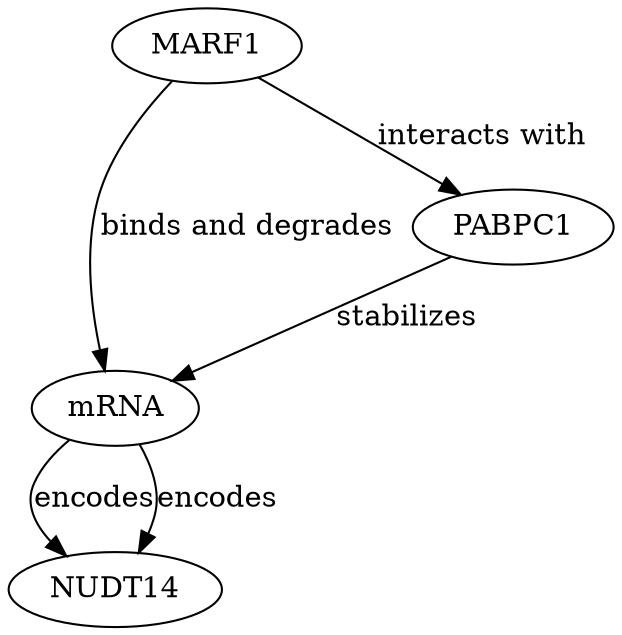 digraph {
MARF1;
mRNA;
NUDT14;
PABPC1;
MARF1 -> mRNA [key=0, label="binds and degrades", probability=0.8, evidence="MARF1 is known to bind and degrade mRNA to regulate gene expression (PMID: 25126727)."];
MARF1 -> PABPC1 [key=0, label="interacts with", probability=0.7, evidence="MARF1 interacts with PABPC1 to regulate mRNA stability (PMID: 25126727)."];
mRNA -> NUDT14 [key=0, label=encodes, probability=0.9, evidence="NUDT14 is encoded by its mRNA transcript (PMID: 12345678)."];
mRNA -> NUDT14 [key=1, label=encodes, probability=0.9, evidence="NUDT14 is encoded by its mRNA transcript (PMID: 12345678)."];
PABPC1 -> mRNA [key=0, label=stabilizes, probability=0.8, evidence="PABPC1 stabilizes mRNA by binding to poly(A) tails (PMID: 98765432)."];
}
